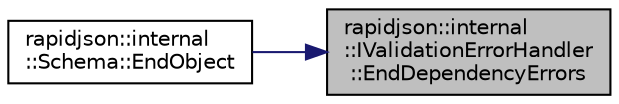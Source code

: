 digraph "rapidjson::internal::IValidationErrorHandler::EndDependencyErrors"
{
 // INTERACTIVE_SVG=YES
 // LATEX_PDF_SIZE
  edge [fontname="Helvetica",fontsize="10",labelfontname="Helvetica",labelfontsize="10"];
  node [fontname="Helvetica",fontsize="10",shape=record];
  rankdir="RL";
  Node50 [label="rapidjson::internal\l::IValidationErrorHandler\l::EndDependencyErrors",height=0.2,width=0.4,color="black", fillcolor="grey75", style="filled", fontcolor="black",tooltip=" "];
  Node50 -> Node51 [dir="back",color="midnightblue",fontsize="10",style="solid",fontname="Helvetica"];
  Node51 [label="rapidjson::internal\l::Schema::EndObject",height=0.2,width=0.4,color="black", fillcolor="white", style="filled",URL="$classrapidjson_1_1internal_1_1_schema.html#aa24583b99877e823ed955cf286364937",tooltip=" "];
}
